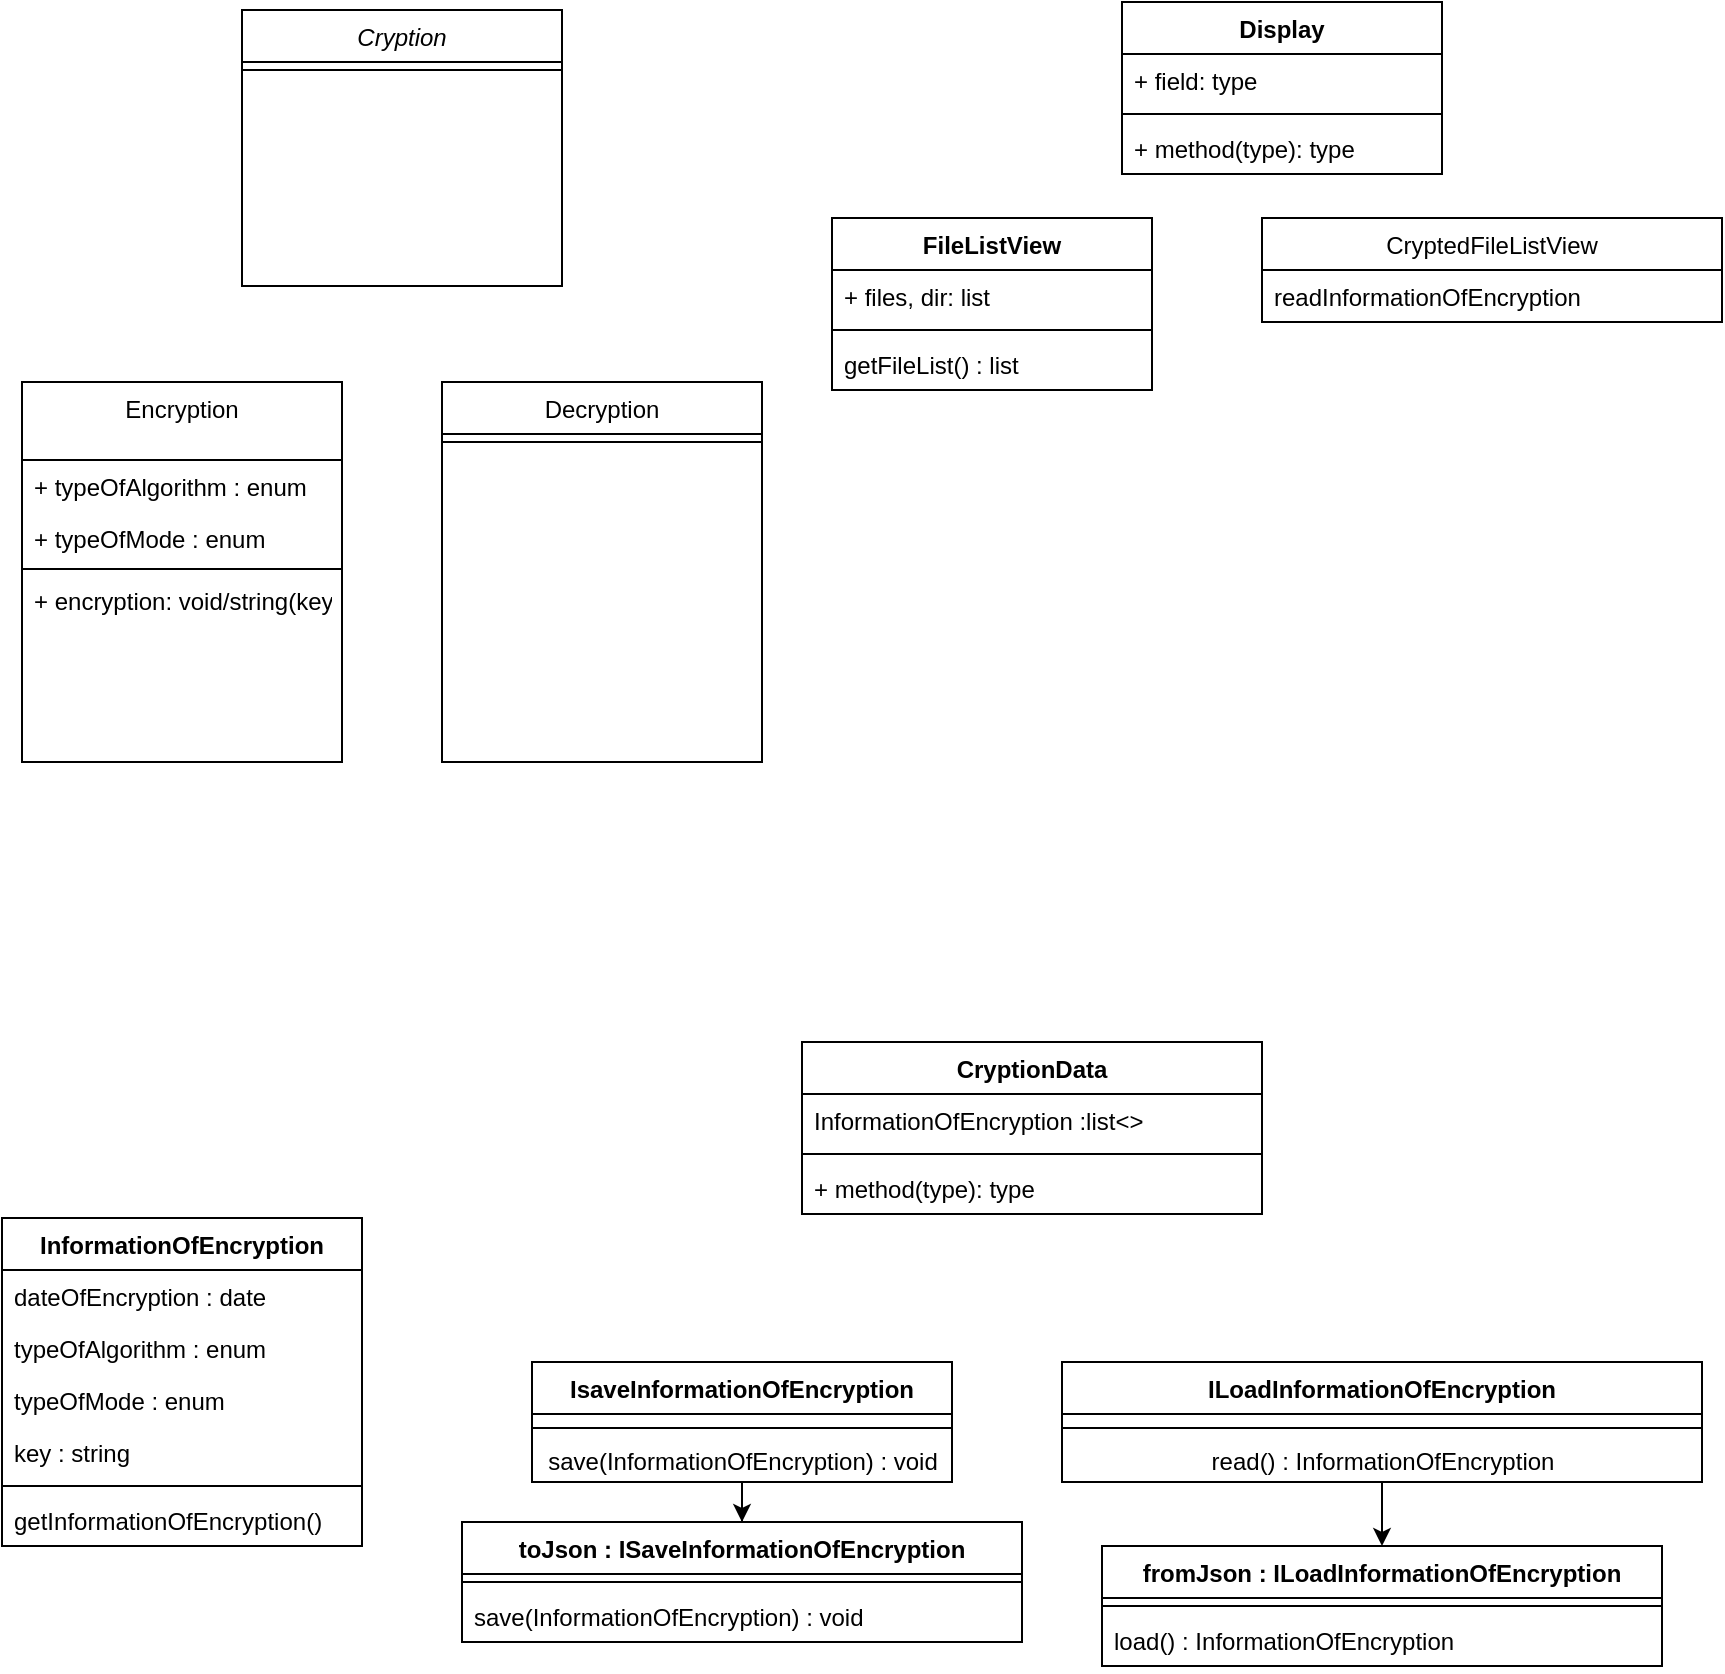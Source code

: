 <mxfile version="14.5.1" type="github">
  <diagram id="C5RBs43oDa-KdzZeNtuy" name="Page-1">
    <mxGraphModel dx="2247" dy="1165" grid="1" gridSize="10" guides="1" tooltips="1" connect="1" arrows="1" fold="1" page="1" pageScale="1" pageWidth="827" pageHeight="1169" math="0" shadow="0">
      <root>
        <mxCell id="WIyWlLk6GJQsqaUBKTNV-0" />
        <mxCell id="WIyWlLk6GJQsqaUBKTNV-1" parent="WIyWlLk6GJQsqaUBKTNV-0" />
        <mxCell id="zkfFHV4jXpPFQw0GAbJ--0" value="Cryption" style="swimlane;fontStyle=2;align=center;verticalAlign=top;childLayout=stackLayout;horizontal=1;startSize=26;horizontalStack=0;resizeParent=1;resizeLast=0;collapsible=1;marginBottom=0;rounded=0;shadow=0;strokeWidth=1;" parent="WIyWlLk6GJQsqaUBKTNV-1" vertex="1">
          <mxGeometry x="130" y="44" width="160" height="138" as="geometry">
            <mxRectangle x="230" y="140" width="160" height="26" as="alternateBounds" />
          </mxGeometry>
        </mxCell>
        <mxCell id="zkfFHV4jXpPFQw0GAbJ--4" value="" style="line;html=1;strokeWidth=1;align=left;verticalAlign=middle;spacingTop=-1;spacingLeft=3;spacingRight=3;rotatable=0;labelPosition=right;points=[];portConstraint=eastwest;" parent="zkfFHV4jXpPFQw0GAbJ--0" vertex="1">
          <mxGeometry y="26" width="160" height="8" as="geometry" />
        </mxCell>
        <mxCell id="zkfFHV4jXpPFQw0GAbJ--6" value="Encryption" style="swimlane;fontStyle=0;align=center;verticalAlign=top;childLayout=stackLayout;horizontal=1;startSize=39;horizontalStack=0;resizeParent=1;resizeLast=0;collapsible=1;marginBottom=0;rounded=0;shadow=0;strokeWidth=1;" parent="WIyWlLk6GJQsqaUBKTNV-1" vertex="1">
          <mxGeometry x="20" y="230" width="160" height="190" as="geometry">
            <mxRectangle x="130" y="380" width="160" height="26" as="alternateBounds" />
          </mxGeometry>
        </mxCell>
        <mxCell id="9iRqYb5BXU4AiGlbmvDw-3" value="+ typeOfAlgorithm : enum" style="text;align=left;verticalAlign=top;spacingLeft=4;spacingRight=4;overflow=hidden;rotatable=0;points=[[0,0.5],[1,0.5]];portConstraint=eastwest;" vertex="1" parent="zkfFHV4jXpPFQw0GAbJ--6">
          <mxGeometry y="39" width="160" height="26" as="geometry" />
        </mxCell>
        <mxCell id="9iRqYb5BXU4AiGlbmvDw-5" value="+ typeOfMode : enum" style="text;align=left;verticalAlign=top;spacingLeft=4;spacingRight=4;overflow=hidden;rotatable=0;points=[[0,0.5],[1,0.5]];portConstraint=eastwest;rounded=0;shadow=0;html=0;" vertex="1" parent="zkfFHV4jXpPFQw0GAbJ--6">
          <mxGeometry y="65" width="160" height="26" as="geometry" />
        </mxCell>
        <mxCell id="zkfFHV4jXpPFQw0GAbJ--9" value="" style="line;html=1;strokeWidth=1;align=left;verticalAlign=middle;spacingTop=-1;spacingLeft=3;spacingRight=3;rotatable=0;labelPosition=right;points=[];portConstraint=eastwest;" parent="zkfFHV4jXpPFQw0GAbJ--6" vertex="1">
          <mxGeometry y="91" width="160" height="5" as="geometry" />
        </mxCell>
        <mxCell id="9iRqYb5BXU4AiGlbmvDw-17" value="+ encryption: void/string(key)" style="text;align=left;verticalAlign=top;spacingLeft=4;spacingRight=4;overflow=hidden;rotatable=0;points=[[0,0.5],[1,0.5]];portConstraint=eastwest;rounded=0;shadow=0;html=0;" vertex="1" parent="zkfFHV4jXpPFQw0GAbJ--6">
          <mxGeometry y="96" width="160" height="26" as="geometry" />
        </mxCell>
        <mxCell id="zkfFHV4jXpPFQw0GAbJ--13" value="Decryption" style="swimlane;fontStyle=0;align=center;verticalAlign=top;childLayout=stackLayout;horizontal=1;startSize=26;horizontalStack=0;resizeParent=1;resizeLast=0;collapsible=1;marginBottom=0;rounded=0;shadow=0;strokeWidth=1;" parent="WIyWlLk6GJQsqaUBKTNV-1" vertex="1">
          <mxGeometry x="230" y="230" width="160" height="190" as="geometry">
            <mxRectangle x="340" y="380" width="170" height="26" as="alternateBounds" />
          </mxGeometry>
        </mxCell>
        <mxCell id="zkfFHV4jXpPFQw0GAbJ--15" value="" style="line;html=1;strokeWidth=1;align=left;verticalAlign=middle;spacingTop=-1;spacingLeft=3;spacingRight=3;rotatable=0;labelPosition=right;points=[];portConstraint=eastwest;" parent="zkfFHV4jXpPFQw0GAbJ--13" vertex="1">
          <mxGeometry y="26" width="160" height="8" as="geometry" />
        </mxCell>
        <mxCell id="9iRqYb5BXU4AiGlbmvDw-7" value="Display" style="swimlane;fontStyle=1;align=center;verticalAlign=top;childLayout=stackLayout;horizontal=1;startSize=26;horizontalStack=0;resizeParent=1;resizeParentMax=0;resizeLast=0;collapsible=1;marginBottom=0;" vertex="1" parent="WIyWlLk6GJQsqaUBKTNV-1">
          <mxGeometry x="570" y="40" width="160" height="86" as="geometry" />
        </mxCell>
        <mxCell id="9iRqYb5BXU4AiGlbmvDw-8" value="+ field: type" style="text;strokeColor=none;fillColor=none;align=left;verticalAlign=top;spacingLeft=4;spacingRight=4;overflow=hidden;rotatable=0;points=[[0,0.5],[1,0.5]];portConstraint=eastwest;" vertex="1" parent="9iRqYb5BXU4AiGlbmvDw-7">
          <mxGeometry y="26" width="160" height="26" as="geometry" />
        </mxCell>
        <mxCell id="9iRqYb5BXU4AiGlbmvDw-9" value="" style="line;strokeWidth=1;fillColor=none;align=left;verticalAlign=middle;spacingTop=-1;spacingLeft=3;spacingRight=3;rotatable=0;labelPosition=right;points=[];portConstraint=eastwest;" vertex="1" parent="9iRqYb5BXU4AiGlbmvDw-7">
          <mxGeometry y="52" width="160" height="8" as="geometry" />
        </mxCell>
        <mxCell id="9iRqYb5BXU4AiGlbmvDw-10" value="+ method(type): type" style="text;strokeColor=none;fillColor=none;align=left;verticalAlign=top;spacingLeft=4;spacingRight=4;overflow=hidden;rotatable=0;points=[[0,0.5],[1,0.5]];portConstraint=eastwest;" vertex="1" parent="9iRqYb5BXU4AiGlbmvDw-7">
          <mxGeometry y="60" width="160" height="26" as="geometry" />
        </mxCell>
        <mxCell id="9iRqYb5BXU4AiGlbmvDw-11" value="FileListView" style="swimlane;fontStyle=1;align=center;verticalAlign=top;childLayout=stackLayout;horizontal=1;startSize=26;horizontalStack=0;resizeParent=1;resizeParentMax=0;resizeLast=0;collapsible=1;marginBottom=0;" vertex="1" parent="WIyWlLk6GJQsqaUBKTNV-1">
          <mxGeometry x="425" y="148" width="160" height="86" as="geometry" />
        </mxCell>
        <mxCell id="9iRqYb5BXU4AiGlbmvDw-12" value="+ files, dir: list" style="text;strokeColor=none;fillColor=none;align=left;verticalAlign=top;spacingLeft=4;spacingRight=4;overflow=hidden;rotatable=0;points=[[0,0.5],[1,0.5]];portConstraint=eastwest;" vertex="1" parent="9iRqYb5BXU4AiGlbmvDw-11">
          <mxGeometry y="26" width="160" height="26" as="geometry" />
        </mxCell>
        <mxCell id="9iRqYb5BXU4AiGlbmvDw-13" value="" style="line;strokeWidth=1;fillColor=none;align=left;verticalAlign=middle;spacingTop=-1;spacingLeft=3;spacingRight=3;rotatable=0;labelPosition=right;points=[];portConstraint=eastwest;" vertex="1" parent="9iRqYb5BXU4AiGlbmvDw-11">
          <mxGeometry y="52" width="160" height="8" as="geometry" />
        </mxCell>
        <mxCell id="9iRqYb5BXU4AiGlbmvDw-14" value="getFileList() : list" style="text;strokeColor=none;fillColor=none;align=left;verticalAlign=top;spacingLeft=4;spacingRight=4;overflow=hidden;rotatable=0;points=[[0,0.5],[1,0.5]];portConstraint=eastwest;" vertex="1" parent="9iRqYb5BXU4AiGlbmvDw-11">
          <mxGeometry y="60" width="160" height="26" as="geometry" />
        </mxCell>
        <mxCell id="9iRqYb5BXU4AiGlbmvDw-27" value="InformationOfEncryption" style="swimlane;fontStyle=1;align=center;verticalAlign=top;childLayout=stackLayout;horizontal=1;startSize=26;horizontalStack=0;resizeParent=1;resizeParentMax=0;resizeLast=0;collapsible=1;marginBottom=0;" vertex="1" parent="WIyWlLk6GJQsqaUBKTNV-1">
          <mxGeometry x="10" y="648" width="180" height="164" as="geometry" />
        </mxCell>
        <mxCell id="9iRqYb5BXU4AiGlbmvDw-28" value="dateOfEncryption : date" style="text;strokeColor=none;fillColor=none;align=left;verticalAlign=top;spacingLeft=4;spacingRight=4;overflow=hidden;rotatable=0;points=[[0,0.5],[1,0.5]];portConstraint=eastwest;" vertex="1" parent="9iRqYb5BXU4AiGlbmvDw-27">
          <mxGeometry y="26" width="180" height="26" as="geometry" />
        </mxCell>
        <mxCell id="9iRqYb5BXU4AiGlbmvDw-39" value="typeOfAlgorithm : enum" style="text;strokeColor=none;fillColor=none;align=left;verticalAlign=top;spacingLeft=4;spacingRight=4;overflow=hidden;rotatable=0;points=[[0,0.5],[1,0.5]];portConstraint=eastwest;" vertex="1" parent="9iRqYb5BXU4AiGlbmvDw-27">
          <mxGeometry y="52" width="180" height="26" as="geometry" />
        </mxCell>
        <mxCell id="9iRqYb5BXU4AiGlbmvDw-40" value="typeOfMode : enum" style="text;strokeColor=none;fillColor=none;align=left;verticalAlign=top;spacingLeft=4;spacingRight=4;overflow=hidden;rotatable=0;points=[[0,0.5],[1,0.5]];portConstraint=eastwest;" vertex="1" parent="9iRqYb5BXU4AiGlbmvDw-27">
          <mxGeometry y="78" width="180" height="26" as="geometry" />
        </mxCell>
        <mxCell id="9iRqYb5BXU4AiGlbmvDw-41" value="key : string" style="text;strokeColor=none;fillColor=none;align=left;verticalAlign=top;spacingLeft=4;spacingRight=4;overflow=hidden;rotatable=0;points=[[0,0.5],[1,0.5]];portConstraint=eastwest;" vertex="1" parent="9iRqYb5BXU4AiGlbmvDw-27">
          <mxGeometry y="104" width="180" height="26" as="geometry" />
        </mxCell>
        <mxCell id="9iRqYb5BXU4AiGlbmvDw-29" value="" style="line;strokeWidth=1;fillColor=none;align=left;verticalAlign=middle;spacingTop=-1;spacingLeft=3;spacingRight=3;rotatable=0;labelPosition=right;points=[];portConstraint=eastwest;" vertex="1" parent="9iRqYb5BXU4AiGlbmvDw-27">
          <mxGeometry y="130" width="180" height="8" as="geometry" />
        </mxCell>
        <mxCell id="9iRqYb5BXU4AiGlbmvDw-30" value="getInformationOfEncryption()&#xa;" style="text;strokeColor=none;fillColor=none;align=left;verticalAlign=top;spacingLeft=4;spacingRight=4;overflow=hidden;rotatable=0;points=[[0,0.5],[1,0.5]];portConstraint=eastwest;" vertex="1" parent="9iRqYb5BXU4AiGlbmvDw-27">
          <mxGeometry y="138" width="180" height="26" as="geometry" />
        </mxCell>
        <mxCell id="9iRqYb5BXU4AiGlbmvDw-76" style="edgeStyle=orthogonalEdgeStyle;rounded=0;orthogonalLoop=1;jettySize=auto;html=1;entryX=0.5;entryY=0;entryDx=0;entryDy=0;" edge="1" parent="WIyWlLk6GJQsqaUBKTNV-1" source="9iRqYb5BXU4AiGlbmvDw-42" target="9iRqYb5BXU4AiGlbmvDw-72">
          <mxGeometry relative="1" as="geometry" />
        </mxCell>
        <mxCell id="9iRqYb5BXU4AiGlbmvDw-42" value="IsaveInformationOfEncryption" style="swimlane;fontStyle=1;align=center;verticalAlign=top;childLayout=stackLayout;horizontal=1;startSize=26;horizontalStack=0;resizeParent=1;resizeParentMax=0;resizeLast=0;collapsible=1;marginBottom=0;" vertex="1" parent="WIyWlLk6GJQsqaUBKTNV-1">
          <mxGeometry x="275" y="720" width="210" height="60" as="geometry" />
        </mxCell>
        <mxCell id="9iRqYb5BXU4AiGlbmvDw-44" value="" style="line;strokeWidth=1;fillColor=none;align=left;verticalAlign=middle;spacingTop=-1;spacingLeft=3;spacingRight=3;rotatable=0;labelPosition=right;points=[];portConstraint=eastwest;" vertex="1" parent="9iRqYb5BXU4AiGlbmvDw-42">
          <mxGeometry y="26" width="210" height="14" as="geometry" />
        </mxCell>
        <mxCell id="9iRqYb5BXU4AiGlbmvDw-70" value="save(InformationOfEncryption) : void" style="text;html=1;align=center;verticalAlign=middle;resizable=0;points=[];autosize=1;" vertex="1" parent="9iRqYb5BXU4AiGlbmvDw-42">
          <mxGeometry y="40" width="210" height="20" as="geometry" />
        </mxCell>
        <mxCell id="9iRqYb5BXU4AiGlbmvDw-47" value="ILoadInformationOfEncryption" style="swimlane;fontStyle=1;align=center;verticalAlign=top;childLayout=stackLayout;horizontal=1;startSize=26;horizontalStack=0;resizeParent=1;resizeParentMax=0;resizeLast=0;collapsible=1;marginBottom=0;" vertex="1" parent="WIyWlLk6GJQsqaUBKTNV-1">
          <mxGeometry x="540" y="720" width="320" height="60" as="geometry" />
        </mxCell>
        <mxCell id="9iRqYb5BXU4AiGlbmvDw-49" value="" style="line;strokeWidth=1;fillColor=none;align=left;verticalAlign=middle;spacingTop=-1;spacingLeft=3;spacingRight=3;rotatable=0;labelPosition=right;points=[];portConstraint=eastwest;" vertex="1" parent="9iRqYb5BXU4AiGlbmvDw-47">
          <mxGeometry y="26" width="320" height="14" as="geometry" />
        </mxCell>
        <mxCell id="9iRqYb5BXU4AiGlbmvDw-71" value="read() : InformationOfEncryption" style="text;html=1;align=center;verticalAlign=middle;resizable=0;points=[];autosize=1;" vertex="1" parent="9iRqYb5BXU4AiGlbmvDw-47">
          <mxGeometry y="40" width="320" height="20" as="geometry" />
        </mxCell>
        <mxCell id="9iRqYb5BXU4AiGlbmvDw-54" value="CryptedFileListView" style="swimlane;fontStyle=0;childLayout=stackLayout;horizontal=1;startSize=26;fillColor=none;horizontalStack=0;resizeParent=1;resizeParentMax=0;resizeLast=0;collapsible=1;marginBottom=0;" vertex="1" parent="WIyWlLk6GJQsqaUBKTNV-1">
          <mxGeometry x="640" y="148" width="230" height="52" as="geometry" />
        </mxCell>
        <mxCell id="9iRqYb5BXU4AiGlbmvDw-57" value="readInformationOfEncryption" style="text;strokeColor=none;fillColor=none;align=left;verticalAlign=top;spacingLeft=4;spacingRight=4;overflow=hidden;rotatable=0;points=[[0,0.5],[1,0.5]];portConstraint=eastwest;" vertex="1" parent="9iRqYb5BXU4AiGlbmvDw-54">
          <mxGeometry y="26" width="230" height="26" as="geometry" />
        </mxCell>
        <mxCell id="9iRqYb5BXU4AiGlbmvDw-66" value="CryptionData" style="swimlane;fontStyle=1;align=center;verticalAlign=top;childLayout=stackLayout;horizontal=1;startSize=26;horizontalStack=0;resizeParent=1;resizeParentMax=0;resizeLast=0;collapsible=1;marginBottom=0;" vertex="1" parent="WIyWlLk6GJQsqaUBKTNV-1">
          <mxGeometry x="410" y="560" width="230" height="86" as="geometry" />
        </mxCell>
        <mxCell id="9iRqYb5BXU4AiGlbmvDw-67" value="InformationOfEncryption :list&lt;&gt;" style="text;strokeColor=none;fillColor=none;align=left;verticalAlign=top;spacingLeft=4;spacingRight=4;overflow=hidden;rotatable=0;points=[[0,0.5],[1,0.5]];portConstraint=eastwest;" vertex="1" parent="9iRqYb5BXU4AiGlbmvDw-66">
          <mxGeometry y="26" width="230" height="26" as="geometry" />
        </mxCell>
        <mxCell id="9iRqYb5BXU4AiGlbmvDw-68" value="" style="line;strokeWidth=1;fillColor=none;align=left;verticalAlign=middle;spacingTop=-1;spacingLeft=3;spacingRight=3;rotatable=0;labelPosition=right;points=[];portConstraint=eastwest;" vertex="1" parent="9iRqYb5BXU4AiGlbmvDw-66">
          <mxGeometry y="52" width="230" height="8" as="geometry" />
        </mxCell>
        <mxCell id="9iRqYb5BXU4AiGlbmvDw-69" value="+ method(type): type" style="text;strokeColor=none;fillColor=none;align=left;verticalAlign=top;spacingLeft=4;spacingRight=4;overflow=hidden;rotatable=0;points=[[0,0.5],[1,0.5]];portConstraint=eastwest;" vertex="1" parent="9iRqYb5BXU4AiGlbmvDw-66">
          <mxGeometry y="60" width="230" height="26" as="geometry" />
        </mxCell>
        <mxCell id="9iRqYb5BXU4AiGlbmvDw-72" value="toJson : ISaveInformationOfEncryption" style="swimlane;fontStyle=1;align=center;verticalAlign=top;childLayout=stackLayout;horizontal=1;startSize=26;horizontalStack=0;resizeParent=1;resizeParentMax=0;resizeLast=0;collapsible=1;marginBottom=0;" vertex="1" parent="WIyWlLk6GJQsqaUBKTNV-1">
          <mxGeometry x="240" y="800" width="280" height="60" as="geometry" />
        </mxCell>
        <mxCell id="9iRqYb5BXU4AiGlbmvDw-74" value="" style="line;strokeWidth=1;fillColor=none;align=left;verticalAlign=middle;spacingTop=-1;spacingLeft=3;spacingRight=3;rotatable=0;labelPosition=right;points=[];portConstraint=eastwest;" vertex="1" parent="9iRqYb5BXU4AiGlbmvDw-72">
          <mxGeometry y="26" width="280" height="8" as="geometry" />
        </mxCell>
        <mxCell id="9iRqYb5BXU4AiGlbmvDw-75" value="save(InformationOfEncryption) : void" style="text;strokeColor=none;fillColor=none;align=left;verticalAlign=top;spacingLeft=4;spacingRight=4;overflow=hidden;rotatable=0;points=[[0,0.5],[1,0.5]];portConstraint=eastwest;" vertex="1" parent="9iRqYb5BXU4AiGlbmvDw-72">
          <mxGeometry y="34" width="280" height="26" as="geometry" />
        </mxCell>
        <mxCell id="9iRqYb5BXU4AiGlbmvDw-77" value="fromJson : ILoadInformationOfEncryption" style="swimlane;fontStyle=1;align=center;verticalAlign=top;childLayout=stackLayout;horizontal=1;startSize=26;horizontalStack=0;resizeParent=1;resizeParentMax=0;resizeLast=0;collapsible=1;marginBottom=0;" vertex="1" parent="WIyWlLk6GJQsqaUBKTNV-1">
          <mxGeometry x="560" y="812" width="280" height="60" as="geometry" />
        </mxCell>
        <mxCell id="9iRqYb5BXU4AiGlbmvDw-78" value="" style="line;strokeWidth=1;fillColor=none;align=left;verticalAlign=middle;spacingTop=-1;spacingLeft=3;spacingRight=3;rotatable=0;labelPosition=right;points=[];portConstraint=eastwest;" vertex="1" parent="9iRqYb5BXU4AiGlbmvDw-77">
          <mxGeometry y="26" width="280" height="8" as="geometry" />
        </mxCell>
        <mxCell id="9iRqYb5BXU4AiGlbmvDw-79" value="load() : InformationOfEncryption" style="text;strokeColor=none;fillColor=none;align=left;verticalAlign=top;spacingLeft=4;spacingRight=4;overflow=hidden;rotatable=0;points=[[0,0.5],[1,0.5]];portConstraint=eastwest;" vertex="1" parent="9iRqYb5BXU4AiGlbmvDw-77">
          <mxGeometry y="34" width="280" height="26" as="geometry" />
        </mxCell>
        <mxCell id="9iRqYb5BXU4AiGlbmvDw-80" style="edgeStyle=orthogonalEdgeStyle;rounded=0;orthogonalLoop=1;jettySize=auto;html=1;" edge="1" parent="WIyWlLk6GJQsqaUBKTNV-1" source="9iRqYb5BXU4AiGlbmvDw-71" target="9iRqYb5BXU4AiGlbmvDw-77">
          <mxGeometry relative="1" as="geometry" />
        </mxCell>
      </root>
    </mxGraphModel>
  </diagram>
</mxfile>
